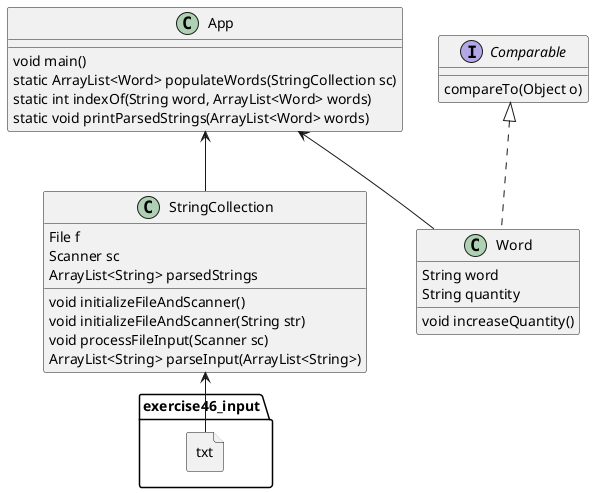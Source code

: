 @startuml
class App{
    void main()
    static ArrayList<Word> populateWords(StringCollection sc)
    static int indexOf(String word, ArrayList<Word> words)
    static void printParsedStrings(ArrayList<Word> words)
}
class StringCollection{
    File f
    Scanner sc
    ArrayList<String> parsedStrings
    void initializeFileAndScanner()
    void initializeFileAndScanner(String str)
    void processFileInput(Scanner sc)
    ArrayList<String> parseInput(ArrayList<String>)
}
class Word implements Comparable{
    String word
    String quantity
    void increaseQuantity()
}
interface Comparable{
    compareTo(Object o)
}
file exercise46_input.txt{
}
App<--Word
App<--StringCollection
StringCollection<--exercise46_input.txt
@enduml
